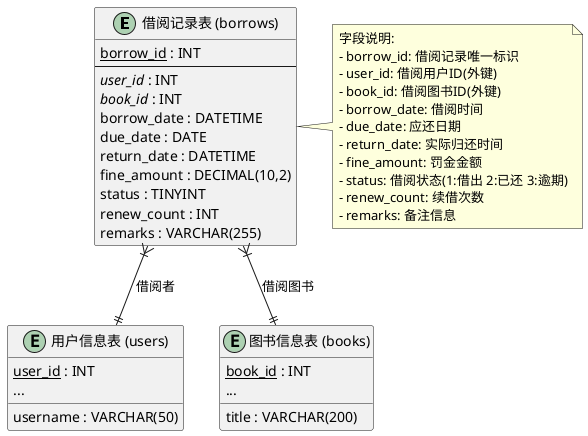@startuml 借阅记录ER图

!define PRIMARY_KEY(x) <u>x</u>
!define FOREIGN_KEY(x) <i>x</i>

entity "借阅记录表 (borrows)" as borrows {
  PRIMARY_KEY(borrow_id) : INT
  --
  FOREIGN_KEY(user_id) : INT
  FOREIGN_KEY(book_id) : INT
  borrow_date : DATETIME
  due_date : DATE
  return_date : DATETIME
  fine_amount : DECIMAL(10,2)
  status : TINYINT
  renew_count : INT
  remarks : VARCHAR(255)
}

entity "用户信息表 (users)" as users {
  PRIMARY_KEY(user_id) : INT
  username : VARCHAR(50)
  ...
}

entity "图书信息表 (books)" as books {
  PRIMARY_KEY(book_id) : INT
  title : VARCHAR(200)
  ...
}

borrows }|--|| users : 借阅者
borrows }|--|| books : 借阅图书

note right of borrows
  字段说明:
  - borrow_id: 借阅记录唯一标识
  - user_id: 借阅用户ID(外键)
  - book_id: 借阅图书ID(外键)
  - borrow_date: 借阅时间
  - due_date: 应还日期
  - return_date: 实际归还时间
  - fine_amount: 罚金金额
  - status: 借阅状态(1:借出 2:已还 3:逾期)
  - renew_count: 续借次数
  - remarks: 备注信息
end note

@enduml
